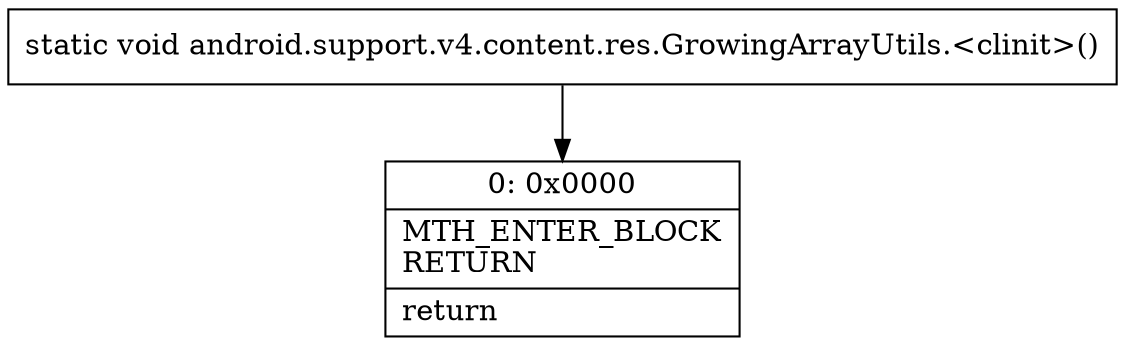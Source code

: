 digraph "CFG forandroid.support.v4.content.res.GrowingArrayUtils.\<clinit\>()V" {
Node_0 [shape=record,label="{0\:\ 0x0000|MTH_ENTER_BLOCK\lRETURN\l|return\l}"];
MethodNode[shape=record,label="{static void android.support.v4.content.res.GrowingArrayUtils.\<clinit\>() }"];
MethodNode -> Node_0;
}

